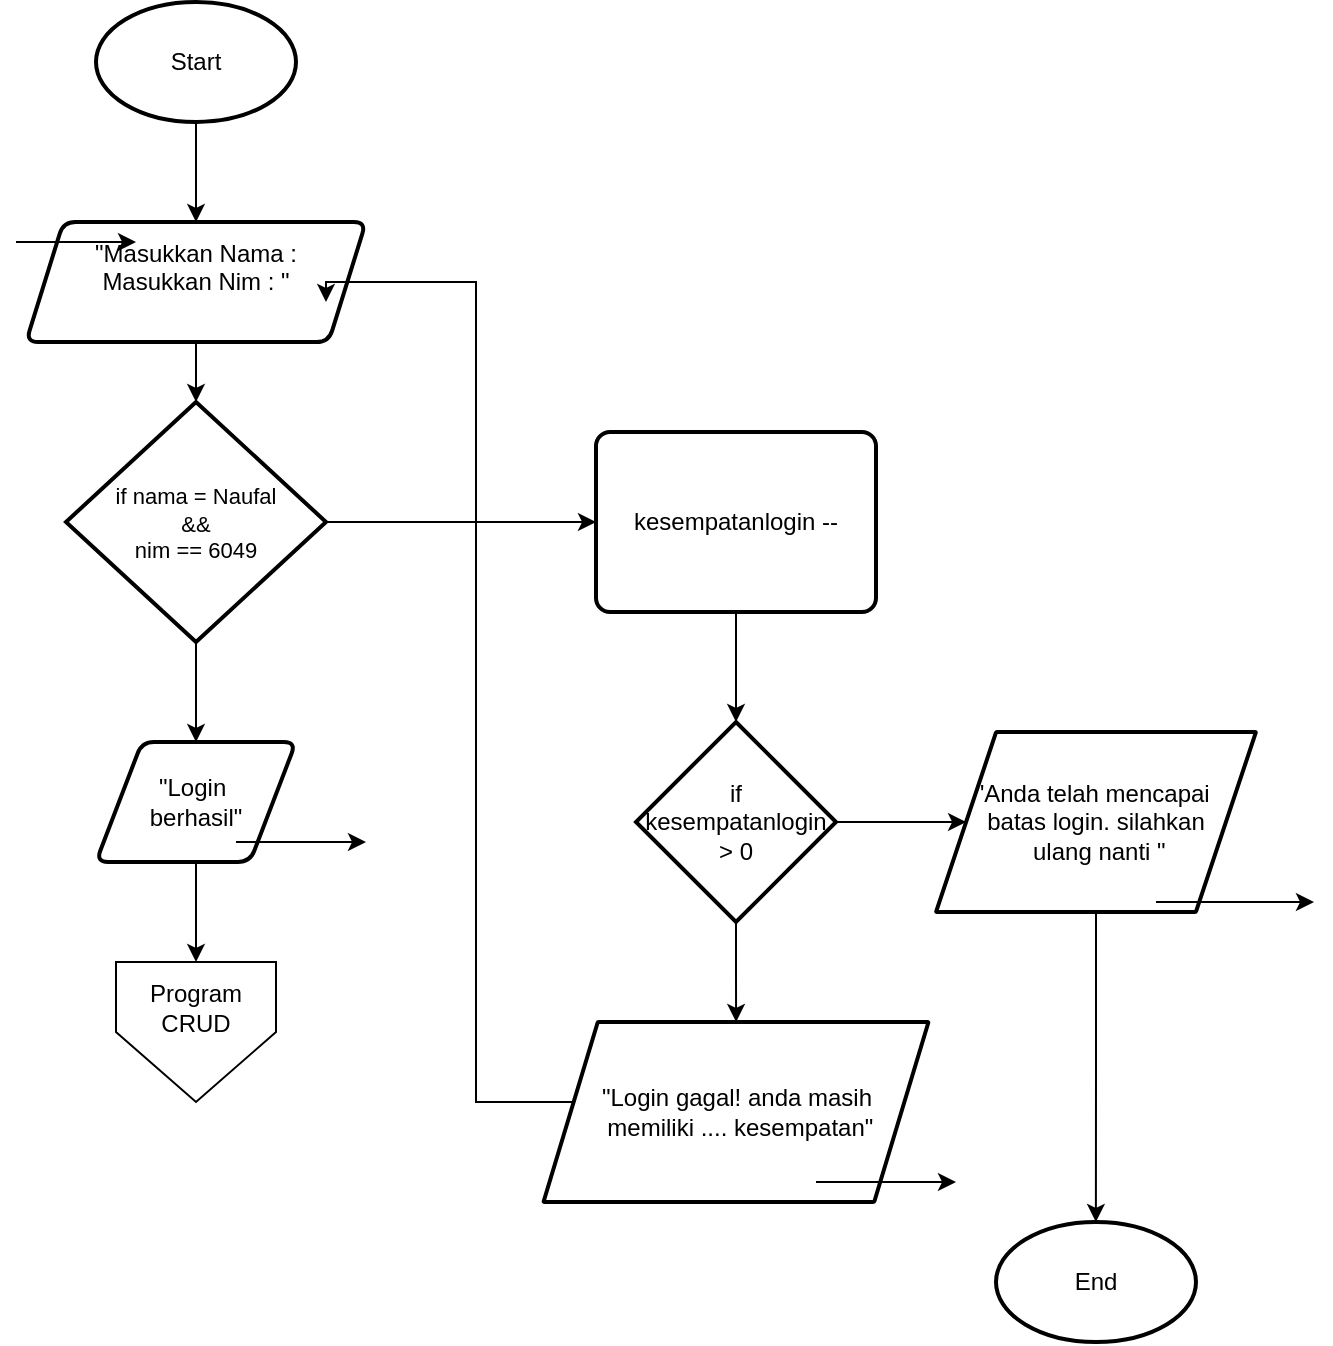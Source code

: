 <mxfile version="24.7.17" pages="6">
  <diagram name="Login" id="GhBO-Qck-K8NuHyCjH3x">
    <mxGraphModel dx="1509" dy="880" grid="1" gridSize="10" guides="1" tooltips="1" connect="1" arrows="1" fold="1" page="1" pageScale="1" pageWidth="850" pageHeight="1100" math="0" shadow="0">
      <root>
        <mxCell id="0" />
        <mxCell id="1" parent="0" />
        <mxCell id="EbXNCQhfPdxEsmbgUjeh-3" value="" style="edgeStyle=orthogonalEdgeStyle;rounded=0;orthogonalLoop=1;jettySize=auto;html=1;" parent="1" source="EbXNCQhfPdxEsmbgUjeh-1" target="EbXNCQhfPdxEsmbgUjeh-2" edge="1">
          <mxGeometry relative="1" as="geometry" />
        </mxCell>
        <mxCell id="EbXNCQhfPdxEsmbgUjeh-1" value="Start" style="strokeWidth=2;html=1;shape=mxgraph.flowchart.start_1;whiteSpace=wrap;" parent="1" vertex="1">
          <mxGeometry x="70" y="20" width="100" height="60" as="geometry" />
        </mxCell>
        <mxCell id="EbXNCQhfPdxEsmbgUjeh-8" value="" style="edgeStyle=orthogonalEdgeStyle;rounded=0;orthogonalLoop=1;jettySize=auto;html=1;" parent="1" source="EbXNCQhfPdxEsmbgUjeh-2" target="EbXNCQhfPdxEsmbgUjeh-7" edge="1">
          <mxGeometry relative="1" as="geometry" />
        </mxCell>
        <mxCell id="EbXNCQhfPdxEsmbgUjeh-2" value="&quot;Masukkan Nama :&lt;div&gt;Masukkan Nim : &quot;&lt;br&gt;&lt;div&gt;&lt;br&gt;&lt;/div&gt;&lt;/div&gt;" style="shape=parallelogram;html=1;strokeWidth=2;perimeter=parallelogramPerimeter;whiteSpace=wrap;rounded=1;arcSize=12;size=0.11;" parent="1" vertex="1">
          <mxGeometry x="35" y="130" width="170" height="60" as="geometry" />
        </mxCell>
        <mxCell id="EbXNCQhfPdxEsmbgUjeh-5" value="" style="endArrow=classic;html=1;rounded=0;" parent="1" edge="1">
          <mxGeometry width="50" height="50" relative="1" as="geometry">
            <mxPoint x="30" y="140" as="sourcePoint" />
            <mxPoint x="90" y="140" as="targetPoint" />
          </mxGeometry>
        </mxCell>
        <mxCell id="EbXNCQhfPdxEsmbgUjeh-12" value="" style="edgeStyle=orthogonalEdgeStyle;rounded=0;orthogonalLoop=1;jettySize=auto;html=1;entryX=0;entryY=0.5;entryDx=0;entryDy=0;" parent="1" source="EbXNCQhfPdxEsmbgUjeh-7" target="EbXNCQhfPdxEsmbgUjeh-13" edge="1">
          <mxGeometry relative="1" as="geometry">
            <mxPoint x="271.5" y="280" as="targetPoint" />
          </mxGeometry>
        </mxCell>
        <mxCell id="EbXNCQhfPdxEsmbgUjeh-22" style="edgeStyle=orthogonalEdgeStyle;rounded=0;orthogonalLoop=1;jettySize=auto;html=1;exitX=0.5;exitY=1;exitDx=0;exitDy=0;exitPerimeter=0;" parent="1" source="EbXNCQhfPdxEsmbgUjeh-7" edge="1">
          <mxGeometry relative="1" as="geometry">
            <mxPoint x="120" y="390" as="targetPoint" />
          </mxGeometry>
        </mxCell>
        <mxCell id="EbXNCQhfPdxEsmbgUjeh-7" value="&lt;font style=&quot;font-size: 11px;&quot;&gt;if nama = Naufal&lt;/font&gt;&lt;div style=&quot;font-size: 11px;&quot;&gt;&lt;font style=&quot;font-size: 11px;&quot;&gt;&amp;amp;&amp;amp;&lt;/font&gt;&lt;/div&gt;&lt;div style=&quot;font-size: 11px;&quot;&gt;&lt;font style=&quot;font-size: 11px;&quot;&gt;nim == 6049&lt;/font&gt;&lt;/div&gt;" style="strokeWidth=2;html=1;shape=mxgraph.flowchart.decision;whiteSpace=wrap;" parent="1" vertex="1">
          <mxGeometry x="55" y="220" width="130" height="120" as="geometry" />
        </mxCell>
        <mxCell id="EbXNCQhfPdxEsmbgUjeh-15" value="" style="edgeStyle=orthogonalEdgeStyle;rounded=0;orthogonalLoop=1;jettySize=auto;html=1;" parent="1" source="EbXNCQhfPdxEsmbgUjeh-13" target="EbXNCQhfPdxEsmbgUjeh-14" edge="1">
          <mxGeometry relative="1" as="geometry" />
        </mxCell>
        <mxCell id="EbXNCQhfPdxEsmbgUjeh-13" value="kesempatanlogin --" style="rounded=1;whiteSpace=wrap;html=1;absoluteArcSize=1;arcSize=14;strokeWidth=2;" parent="1" vertex="1">
          <mxGeometry x="320" y="235" width="140" height="90" as="geometry" />
        </mxCell>
        <mxCell id="EbXNCQhfPdxEsmbgUjeh-18" value="" style="edgeStyle=orthogonalEdgeStyle;rounded=0;orthogonalLoop=1;jettySize=auto;html=1;" parent="1" source="EbXNCQhfPdxEsmbgUjeh-14" target="EbXNCQhfPdxEsmbgUjeh-16" edge="1">
          <mxGeometry relative="1" as="geometry" />
        </mxCell>
        <mxCell id="EbXNCQhfPdxEsmbgUjeh-20" value="" style="edgeStyle=orthogonalEdgeStyle;rounded=0;orthogonalLoop=1;jettySize=auto;html=1;" parent="1" source="EbXNCQhfPdxEsmbgUjeh-14" target="EbXNCQhfPdxEsmbgUjeh-19" edge="1">
          <mxGeometry relative="1" as="geometry" />
        </mxCell>
        <mxCell id="EbXNCQhfPdxEsmbgUjeh-14" value="if kesempatanlogin &amp;gt; 0" style="strokeWidth=2;html=1;shape=mxgraph.flowchart.decision;whiteSpace=wrap;" parent="1" vertex="1">
          <mxGeometry x="340" y="380" width="100" height="100" as="geometry" />
        </mxCell>
        <mxCell id="EbXNCQhfPdxEsmbgUjeh-21" style="edgeStyle=orthogonalEdgeStyle;rounded=0;orthogonalLoop=1;jettySize=auto;html=1;exitX=0;exitY=0.5;exitDx=0;exitDy=0;entryX=1;entryY=0.5;entryDx=0;entryDy=0;" parent="1" edge="1">
          <mxGeometry relative="1" as="geometry">
            <mxPoint x="185.0" y="170" as="targetPoint" />
            <mxPoint x="339.5" y="570" as="sourcePoint" />
            <Array as="points">
              <mxPoint x="260" y="570" />
              <mxPoint x="260" y="160" />
              <mxPoint x="185" y="160" />
            </Array>
          </mxGeometry>
        </mxCell>
        <mxCell id="EbXNCQhfPdxEsmbgUjeh-16" value="&quot;Login gagal!&lt;span style=&quot;background-color: initial;&quot;&gt;&amp;nbsp;anda masih&lt;/span&gt;&lt;div&gt;&lt;span style=&quot;background-color: initial;&quot;&gt;&amp;nbsp;memiliki .... kesempatan&quot;&lt;/span&gt;&lt;/div&gt;" style="shape=parallelogram;html=1;strokeWidth=2;perimeter=parallelogramPerimeter;whiteSpace=wrap;rounded=1;arcSize=1;size=0.141;" parent="1" vertex="1">
          <mxGeometry x="293.75" y="530" width="192.5" height="90" as="geometry" />
        </mxCell>
        <mxCell id="JQkryBLeqvJdtoeaMLAZ-1" style="edgeStyle=orthogonalEdgeStyle;rounded=0;orthogonalLoop=1;jettySize=auto;html=1;exitX=0.5;exitY=1;exitDx=0;exitDy=0;" edge="1" parent="1" source="EbXNCQhfPdxEsmbgUjeh-19">
          <mxGeometry relative="1" as="geometry">
            <mxPoint x="569.947" y="630" as="targetPoint" />
          </mxGeometry>
        </mxCell>
        <mxCell id="EbXNCQhfPdxEsmbgUjeh-19" value="&quot;Anda telah mencapai&amp;nbsp;&lt;div&gt;batas login. silahkan&lt;/div&gt;&lt;div&gt;&amp;nbsp;ulang nanti &quot;&lt;/div&gt;" style="shape=parallelogram;html=1;strokeWidth=2;perimeter=parallelogramPerimeter;whiteSpace=wrap;rounded=1;arcSize=1;size=0.188;" parent="1" vertex="1">
          <mxGeometry x="490" y="385" width="160" height="90" as="geometry" />
        </mxCell>
        <mxCell id="EbXNCQhfPdxEsmbgUjeh-28" value="" style="edgeStyle=orthogonalEdgeStyle;rounded=0;orthogonalLoop=1;jettySize=auto;html=1;" parent="1" source="EbXNCQhfPdxEsmbgUjeh-23" target="EbXNCQhfPdxEsmbgUjeh-27" edge="1">
          <mxGeometry relative="1" as="geometry" />
        </mxCell>
        <mxCell id="EbXNCQhfPdxEsmbgUjeh-23" value="&quot;Login&amp;nbsp;&lt;div&gt;berhasil&quot;&lt;/div&gt;" style="shape=parallelogram;html=1;strokeWidth=2;perimeter=parallelogramPerimeter;whiteSpace=wrap;rounded=1;arcSize=12;size=0.23;" parent="1" vertex="1">
          <mxGeometry x="70" y="390" width="100" height="60" as="geometry" />
        </mxCell>
        <mxCell id="EbXNCQhfPdxEsmbgUjeh-24" value="" style="endArrow=classic;html=1;rounded=0;exitX=0.75;exitY=1;exitDx=0;exitDy=0;" parent="1" edge="1">
          <mxGeometry width="50" height="50" relative="1" as="geometry">
            <mxPoint x="140" y="440" as="sourcePoint" />
            <mxPoint x="205" y="440" as="targetPoint" />
          </mxGeometry>
        </mxCell>
        <mxCell id="EbXNCQhfPdxEsmbgUjeh-25" value="" style="endArrow=classic;html=1;rounded=0;" parent="1" edge="1">
          <mxGeometry width="50" height="50" relative="1" as="geometry">
            <mxPoint x="430" y="610" as="sourcePoint" />
            <mxPoint x="500" y="610" as="targetPoint" />
          </mxGeometry>
        </mxCell>
        <mxCell id="EbXNCQhfPdxEsmbgUjeh-26" value="" style="endArrow=classic;html=1;rounded=0;" parent="1" edge="1">
          <mxGeometry width="50" height="50" relative="1" as="geometry">
            <mxPoint x="600" y="470" as="sourcePoint" />
            <mxPoint x="679" y="470" as="targetPoint" />
          </mxGeometry>
        </mxCell>
        <mxCell id="EbXNCQhfPdxEsmbgUjeh-27" value="" style="verticalLabelPosition=bottom;verticalAlign=top;html=1;shape=offPageConnector;rounded=0;size=0.5;" parent="1" vertex="1">
          <mxGeometry x="80" y="500" width="80" height="70" as="geometry" />
        </mxCell>
        <mxCell id="EbXNCQhfPdxEsmbgUjeh-29" value="Program CRUD" style="text;html=1;align=center;verticalAlign=middle;whiteSpace=wrap;rounded=0;" parent="1" vertex="1">
          <mxGeometry x="85" y="515" width="70" height="15" as="geometry" />
        </mxCell>
        <mxCell id="JQkryBLeqvJdtoeaMLAZ-2" value="End" style="strokeWidth=2;html=1;shape=mxgraph.flowchart.start_1;whiteSpace=wrap;" vertex="1" parent="1">
          <mxGeometry x="520" y="630" width="100" height="60" as="geometry" />
        </mxCell>
      </root>
    </mxGraphModel>
  </diagram>
  <diagram id="9YWcamV3OKCHhuaAeFzm" name="CRUD">
    <mxGraphModel dx="1509" dy="1980" grid="1" gridSize="10" guides="1" tooltips="1" connect="1" arrows="1" fold="1" page="1" pageScale="1" pageWidth="850" pageHeight="1100" math="0" shadow="0">
      <root>
        <mxCell id="0" />
        <mxCell id="1" parent="0" />
        <mxCell id="kM34jPIL7ubwP52W4LpA-3" value="" style="edgeStyle=orthogonalEdgeStyle;rounded=0;orthogonalLoop=1;jettySize=auto;html=1;" parent="1" source="kM34jPIL7ubwP52W4LpA-1" target="kM34jPIL7ubwP52W4LpA-2" edge="1">
          <mxGeometry relative="1" as="geometry" />
        </mxCell>
        <mxCell id="kM34jPIL7ubwP52W4LpA-1" value="" style="verticalLabelPosition=bottom;verticalAlign=top;html=1;shape=offPageConnector;rounded=0;size=0.5;" parent="1" vertex="1">
          <mxGeometry x="110" y="-1070" width="80" height="70" as="geometry" />
        </mxCell>
        <mxCell id="lpDnvKaGP42Sz76tVbX4-2" value="" style="edgeStyle=orthogonalEdgeStyle;rounded=0;orthogonalLoop=1;jettySize=auto;html=1;" parent="1" source="kM34jPIL7ubwP52W4LpA-2" target="lpDnvKaGP42Sz76tVbX4-1" edge="1">
          <mxGeometry relative="1" as="geometry" />
        </mxCell>
        <mxCell id="kM34jPIL7ubwP52W4LpA-2" value="&quot;Menu program lapangan futsal&lt;div&gt;1. Tambah Lapangan&lt;/div&gt;&lt;div&gt;2. Lihat lapangan&lt;/div&gt;&lt;div&gt;3. ubah lapangan&lt;/div&gt;&lt;div&gt;4. hapus lapangan&lt;/div&gt;&lt;div&gt;5. exit&amp;nbsp;&lt;/div&gt;" style="shape=parallelogram;html=1;strokeWidth=2;perimeter=parallelogramPerimeter;whiteSpace=wrap;rounded=1;arcSize=12;size=0.144;" parent="1" vertex="1">
          <mxGeometry x="20" y="-960" width="260" height="100" as="geometry" />
        </mxCell>
        <mxCell id="kM34jPIL7ubwP52W4LpA-4" value="Program&amp;nbsp;&lt;div&gt;CRUD&lt;/div&gt;&lt;div&gt;OUT&lt;/div&gt;" style="text;html=1;align=center;verticalAlign=middle;whiteSpace=wrap;rounded=0;" parent="1" vertex="1">
          <mxGeometry x="120" y="-1060" width="60" height="30" as="geometry" />
        </mxCell>
        <mxCell id="lpDnvKaGP42Sz76tVbX4-6" value="" style="edgeStyle=orthogonalEdgeStyle;rounded=0;orthogonalLoop=1;jettySize=auto;html=1;" parent="1" source="lpDnvKaGP42Sz76tVbX4-1" target="lpDnvKaGP42Sz76tVbX4-5" edge="1">
          <mxGeometry relative="1" as="geometry" />
        </mxCell>
        <mxCell id="lpDnvKaGP42Sz76tVbX4-1" value="&quot;pilih menu&quot;" style="shape=parallelogram;html=1;strokeWidth=2;perimeter=parallelogramPerimeter;whiteSpace=wrap;rounded=1;arcSize=12;size=0.23;" parent="1" vertex="1">
          <mxGeometry x="100" y="-810" width="100" height="60" as="geometry" />
        </mxCell>
        <mxCell id="lpDnvKaGP42Sz76tVbX4-3" value="" style="endArrow=classic;html=1;rounded=0;" parent="1" edge="1">
          <mxGeometry width="50" height="50" relative="1" as="geometry">
            <mxPoint x="230" y="-870" as="sourcePoint" />
            <mxPoint x="290" y="-870" as="targetPoint" />
          </mxGeometry>
        </mxCell>
        <mxCell id="lpDnvKaGP42Sz76tVbX4-4" value="" style="endArrow=classic;html=1;rounded=0;entryX=0.4;entryY=0.167;entryDx=0;entryDy=0;entryPerimeter=0;" parent="1" target="lpDnvKaGP42Sz76tVbX4-1" edge="1">
          <mxGeometry width="50" height="50" relative="1" as="geometry">
            <mxPoint x="80" y="-800" as="sourcePoint" />
            <mxPoint x="110" y="-830" as="targetPoint" />
          </mxGeometry>
        </mxCell>
        <mxCell id="lpDnvKaGP42Sz76tVbX4-37" style="edgeStyle=orthogonalEdgeStyle;rounded=0;orthogonalLoop=1;jettySize=auto;html=1;entryX=0;entryY=0.5;entryDx=0;entryDy=0;entryPerimeter=0;" parent="1" source="lpDnvKaGP42Sz76tVbX4-5" target="lpDnvKaGP42Sz76tVbX4-38" edge="1">
          <mxGeometry relative="1" as="geometry">
            <mxPoint x="560" y="-660" as="targetPoint" />
          </mxGeometry>
        </mxCell>
        <mxCell id="zWTRIqsQrVn3c3XFhRkJ-19" value="" style="edgeStyle=orthogonalEdgeStyle;rounded=0;orthogonalLoop=1;jettySize=auto;html=1;" edge="1" parent="1" source="lpDnvKaGP42Sz76tVbX4-5">
          <mxGeometry relative="1" as="geometry">
            <mxPoint x="150" y="-570" as="targetPoint" />
          </mxGeometry>
        </mxCell>
        <mxCell id="lpDnvKaGP42Sz76tVbX4-5" value="menu 1" style="strokeWidth=2;html=1;shape=mxgraph.flowchart.decision;whiteSpace=wrap;" parent="1" vertex="1">
          <mxGeometry x="100" y="-710" width="100" height="100" as="geometry" />
        </mxCell>
        <mxCell id="lpDnvKaGP42Sz76tVbX4-48" style="edgeStyle=orthogonalEdgeStyle;rounded=0;orthogonalLoop=1;jettySize=auto;html=1;exitX=1;exitY=0.5;exitDx=0;exitDy=0;exitPerimeter=0;entryX=0;entryY=0.5;entryDx=0;entryDy=0;entryPerimeter=0;" parent="1" source="lpDnvKaGP42Sz76tVbX4-38" target="lpDnvKaGP42Sz76tVbX4-49" edge="1">
          <mxGeometry relative="1" as="geometry">
            <mxPoint x="1150" y="-660.333" as="targetPoint" />
          </mxGeometry>
        </mxCell>
        <mxCell id="zWTRIqsQrVn3c3XFhRkJ-18" value="" style="edgeStyle=orthogonalEdgeStyle;rounded=0;orthogonalLoop=1;jettySize=auto;html=1;" edge="1" parent="1" source="lpDnvKaGP42Sz76tVbX4-38">
          <mxGeometry relative="1" as="geometry">
            <mxPoint x="270" y="-570" as="targetPoint" />
          </mxGeometry>
        </mxCell>
        <mxCell id="lpDnvKaGP42Sz76tVbX4-38" value="Menu 2" style="strokeWidth=2;html=1;shape=mxgraph.flowchart.decision;whiteSpace=wrap;" parent="1" vertex="1">
          <mxGeometry x="220" y="-710" width="100" height="100" as="geometry" />
        </mxCell>
        <mxCell id="lpDnvKaGP42Sz76tVbX4-72" style="edgeStyle=orthogonalEdgeStyle;rounded=0;orthogonalLoop=1;jettySize=auto;html=1;entryX=0;entryY=0.5;entryDx=0;entryDy=0;entryPerimeter=0;exitX=1;exitY=0.5;exitDx=0;exitDy=0;exitPerimeter=0;" parent="1" target="lpDnvKaGP42Sz76tVbX4-73" edge="1" source="lpDnvKaGP42Sz76tVbX4-49">
          <mxGeometry relative="1" as="geometry">
            <mxPoint x="1979" y="-660" as="targetPoint" />
            <mxPoint x="1259" y="-660" as="sourcePoint" />
          </mxGeometry>
        </mxCell>
        <mxCell id="zWTRIqsQrVn3c3XFhRkJ-17" value="" style="edgeStyle=orthogonalEdgeStyle;rounded=0;orthogonalLoop=1;jettySize=auto;html=1;" edge="1" parent="1" source="lpDnvKaGP42Sz76tVbX4-49">
          <mxGeometry relative="1" as="geometry">
            <mxPoint x="405" y="-570" as="targetPoint" />
          </mxGeometry>
        </mxCell>
        <mxCell id="lpDnvKaGP42Sz76tVbX4-49" value="Menu 3" style="strokeWidth=2;html=1;shape=mxgraph.flowchart.decision;whiteSpace=wrap;" parent="1" vertex="1">
          <mxGeometry x="355" y="-710" width="100" height="100" as="geometry" />
        </mxCell>
        <mxCell id="zWTRIqsQrVn3c3XFhRkJ-16" value="" style="edgeStyle=orthogonalEdgeStyle;rounded=0;orthogonalLoop=1;jettySize=auto;html=1;" edge="1" parent="1" source="lpDnvKaGP42Sz76tVbX4-73">
          <mxGeometry relative="1" as="geometry">
            <mxPoint x="540" y="-570" as="targetPoint" />
          </mxGeometry>
        </mxCell>
        <mxCell id="zWTRIqsQrVn3c3XFhRkJ-26" value="" style="edgeStyle=orthogonalEdgeStyle;rounded=0;orthogonalLoop=1;jettySize=auto;html=1;" edge="1" parent="1" source="lpDnvKaGP42Sz76tVbX4-73" target="zWTRIqsQrVn3c3XFhRkJ-25">
          <mxGeometry relative="1" as="geometry" />
        </mxCell>
        <mxCell id="lpDnvKaGP42Sz76tVbX4-73" value="Menu 4" style="strokeWidth=2;html=1;shape=mxgraph.flowchart.decision;whiteSpace=wrap;" parent="1" vertex="1">
          <mxGeometry x="490" y="-710" width="100" height="100" as="geometry" />
        </mxCell>
        <mxCell id="zWTRIqsQrVn3c3XFhRkJ-28" value="" style="edgeStyle=orthogonalEdgeStyle;rounded=0;orthogonalLoop=1;jettySize=auto;html=1;" edge="1" parent="1" source="zWTRIqsQrVn3c3XFhRkJ-25" target="zWTRIqsQrVn3c3XFhRkJ-27">
          <mxGeometry relative="1" as="geometry" />
        </mxCell>
        <mxCell id="zWTRIqsQrVn3c3XFhRkJ-30" style="edgeStyle=orthogonalEdgeStyle;rounded=0;orthogonalLoop=1;jettySize=auto;html=1;" edge="1" parent="1" source="zWTRIqsQrVn3c3XFhRkJ-25" target="zWTRIqsQrVn3c3XFhRkJ-29">
          <mxGeometry relative="1" as="geometry" />
        </mxCell>
        <mxCell id="zWTRIqsQrVn3c3XFhRkJ-25" value="Menu 5" style="strokeWidth=2;html=1;shape=mxgraph.flowchart.decision;whiteSpace=wrap;" vertex="1" parent="1">
          <mxGeometry x="640" y="-710" width="100" height="100" as="geometry" />
        </mxCell>
        <mxCell id="zWTRIqsQrVn3c3XFhRkJ-27" value="&quot;keluar dari&amp;nbsp;&lt;div&gt;program&quot;&lt;/div&gt;" style="shape=parallelogram;html=1;strokeWidth=2;perimeter=parallelogramPerimeter;whiteSpace=wrap;rounded=1;arcSize=12;size=0.188;" vertex="1" parent="1">
          <mxGeometry x="625" y="-555" width="130" height="90" as="geometry" />
        </mxCell>
        <mxCell id="zWTRIqsQrVn3c3XFhRkJ-31" style="edgeStyle=orthogonalEdgeStyle;rounded=0;orthogonalLoop=1;jettySize=auto;html=1;exitX=1;exitY=0.5;exitDx=0;exitDy=0;entryX=1;entryY=0.5;entryDx=0;entryDy=0;" edge="1" parent="1" source="zWTRIqsQrVn3c3XFhRkJ-29" target="lpDnvKaGP42Sz76tVbX4-1">
          <mxGeometry relative="1" as="geometry">
            <mxPoint x="1200" y="-780" as="targetPoint" />
            <Array as="points">
              <mxPoint x="870" y="-660" />
              <mxPoint x="870" y="-780" />
            </Array>
          </mxGeometry>
        </mxCell>
        <mxCell id="zWTRIqsQrVn3c3XFhRkJ-29" value="&quot;pilihan tidak valid&quot;" style="shape=parallelogram;html=1;strokeWidth=2;perimeter=parallelogramPerimeter;whiteSpace=wrap;rounded=1;arcSize=12;size=0.23;" vertex="1" parent="1">
          <mxGeometry x="750" y="-690" width="100" height="60" as="geometry" />
        </mxCell>
        <mxCell id="zWTRIqsQrVn3c3XFhRkJ-33" value="End" style="strokeWidth=2;html=1;shape=mxgraph.flowchart.start_1;whiteSpace=wrap;" vertex="1" parent="1">
          <mxGeometry x="640" y="-410" width="100" height="60" as="geometry" />
        </mxCell>
        <mxCell id="zWTRIqsQrVn3c3XFhRkJ-34" style="edgeStyle=orthogonalEdgeStyle;rounded=0;orthogonalLoop=1;jettySize=auto;html=1;entryX=0.5;entryY=0;entryDx=0;entryDy=0;entryPerimeter=0;" edge="1" parent="1" source="zWTRIqsQrVn3c3XFhRkJ-27" target="zWTRIqsQrVn3c3XFhRkJ-33">
          <mxGeometry relative="1" as="geometry" />
        </mxCell>
        <mxCell id="zWTRIqsQrVn3c3XFhRkJ-47" style="edgeStyle=orthogonalEdgeStyle;rounded=0;orthogonalLoop=1;jettySize=auto;html=1;" edge="1" parent="1">
          <mxGeometry relative="1" as="geometry">
            <mxPoint x="425" y="-780" as="targetPoint" />
            <mxPoint x="425" y="-840" as="sourcePoint" />
          </mxGeometry>
        </mxCell>
        <mxCell id="zWTRIqsQrVn3c3XFhRkJ-48" style="edgeStyle=orthogonalEdgeStyle;rounded=0;orthogonalLoop=1;jettySize=auto;html=1;" edge="1" parent="1">
          <mxGeometry relative="1" as="geometry">
            <mxPoint x="520" y="-780" as="targetPoint" />
            <mxPoint x="520.053" y="-840" as="sourcePoint" />
          </mxGeometry>
        </mxCell>
        <mxCell id="zWTRIqsQrVn3c3XFhRkJ-49" style="edgeStyle=orthogonalEdgeStyle;rounded=0;orthogonalLoop=1;jettySize=auto;html=1;" edge="1" parent="1">
          <mxGeometry relative="1" as="geometry">
            <mxPoint x="620" y="-780" as="targetPoint" />
            <mxPoint x="620.053" y="-840" as="sourcePoint" />
          </mxGeometry>
        </mxCell>
        <mxCell id="zWTRIqsQrVn3c3XFhRkJ-50" style="edgeStyle=orthogonalEdgeStyle;rounded=0;orthogonalLoop=1;jettySize=auto;html=1;" edge="1" parent="1">
          <mxGeometry relative="1" as="geometry">
            <mxPoint x="720" y="-780" as="targetPoint" />
            <mxPoint x="719.947" y="-840" as="sourcePoint" />
          </mxGeometry>
        </mxCell>
        <mxCell id="VE6VL0C-Rgc8jQlmvgz7-1" value="" style="endArrow=classic;html=1;rounded=0;" edge="1" parent="1">
          <mxGeometry width="50" height="50" relative="1" as="geometry">
            <mxPoint x="710" y="-480" as="sourcePoint" />
            <mxPoint x="780" y="-480" as="targetPoint" />
          </mxGeometry>
        </mxCell>
        <mxCell id="VE6VL0C-Rgc8jQlmvgz7-2" value="" style="endArrow=classic;html=1;rounded=0;" edge="1" parent="1">
          <mxGeometry width="50" height="50" relative="1" as="geometry">
            <mxPoint x="820" y="-640" as="sourcePoint" />
            <mxPoint x="880" y="-640" as="targetPoint" />
          </mxGeometry>
        </mxCell>
        <mxCell id="VE6VL0C-Rgc8jQlmvgz7-24" value="" style="verticalLabelPosition=bottom;verticalAlign=top;html=1;shape=offPageConnector;rounded=0;size=0.5;" vertex="1" parent="1">
          <mxGeometry x="120" y="-570" width="60" height="60" as="geometry" />
        </mxCell>
        <mxCell id="VE6VL0C-Rgc8jQlmvgz7-25" value="Tambah" style="text;html=1;align=center;verticalAlign=middle;whiteSpace=wrap;rounded=0;" vertex="1" parent="1">
          <mxGeometry x="120" y="-565" width="60" height="30" as="geometry" />
        </mxCell>
        <mxCell id="VE6VL0C-Rgc8jQlmvgz7-27" value="" style="verticalLabelPosition=bottom;verticalAlign=top;html=1;shape=offPageConnector;rounded=0;size=0.5;" vertex="1" parent="1">
          <mxGeometry x="240" y="-570" width="60" height="60" as="geometry" />
        </mxCell>
        <mxCell id="VE6VL0C-Rgc8jQlmvgz7-28" value="Lihat" style="text;html=1;align=center;verticalAlign=middle;whiteSpace=wrap;rounded=0;" vertex="1" parent="1">
          <mxGeometry x="240" y="-564" width="60" height="30" as="geometry" />
        </mxCell>
        <mxCell id="VE6VL0C-Rgc8jQlmvgz7-29" value="" style="verticalLabelPosition=bottom;verticalAlign=top;html=1;shape=offPageConnector;rounded=0;size=0.5;" vertex="1" parent="1">
          <mxGeometry x="375" y="-570" width="60" height="60" as="geometry" />
        </mxCell>
        <mxCell id="VE6VL0C-Rgc8jQlmvgz7-30" value="Ubah" style="text;html=1;align=center;verticalAlign=middle;whiteSpace=wrap;rounded=0;" vertex="1" parent="1">
          <mxGeometry x="375" y="-564" width="60" height="30" as="geometry" />
        </mxCell>
        <mxCell id="VE6VL0C-Rgc8jQlmvgz7-31" value="" style="verticalLabelPosition=bottom;verticalAlign=top;html=1;shape=offPageConnector;rounded=0;size=0.5;" vertex="1" parent="1">
          <mxGeometry x="510" y="-570" width="60" height="60" as="geometry" />
        </mxCell>
        <mxCell id="VE6VL0C-Rgc8jQlmvgz7-32" value="Hapus" style="text;html=1;align=center;verticalAlign=middle;whiteSpace=wrap;rounded=0;" vertex="1" parent="1">
          <mxGeometry x="510" y="-563" width="60" height="30" as="geometry" />
        </mxCell>
        <mxCell id="VE6VL0C-Rgc8jQlmvgz7-50" value="" style="verticalLabelPosition=bottom;verticalAlign=top;html=1;shape=offPageConnector;rounded=0;size=0.5;" vertex="1" parent="1">
          <mxGeometry x="395" y="-900" width="60" height="60" as="geometry" />
        </mxCell>
        <mxCell id="VE6VL0C-Rgc8jQlmvgz7-51" value="" style="verticalLabelPosition=bottom;verticalAlign=top;html=1;shape=offPageConnector;rounded=0;size=0.5;" vertex="1" parent="1">
          <mxGeometry x="490" y="-900" width="60" height="60" as="geometry" />
        </mxCell>
        <mxCell id="VE6VL0C-Rgc8jQlmvgz7-52" value="" style="verticalLabelPosition=bottom;verticalAlign=top;html=1;shape=offPageConnector;rounded=0;size=0.5;" vertex="1" parent="1">
          <mxGeometry x="590" y="-900" width="60" height="60" as="geometry" />
        </mxCell>
        <mxCell id="VE6VL0C-Rgc8jQlmvgz7-53" value="" style="verticalLabelPosition=bottom;verticalAlign=top;html=1;shape=offPageConnector;rounded=0;size=0.5;" vertex="1" parent="1">
          <mxGeometry x="690" y="-900" width="60" height="60" as="geometry" />
        </mxCell>
        <mxCell id="VE6VL0C-Rgc8jQlmvgz7-54" value="Tambah&lt;div&gt;OUT&lt;/div&gt;" style="text;html=1;align=center;verticalAlign=middle;whiteSpace=wrap;rounded=0;" vertex="1" parent="1">
          <mxGeometry x="395" y="-890.5" width="60" height="30" as="geometry" />
        </mxCell>
        <mxCell id="VE6VL0C-Rgc8jQlmvgz7-55" value="Lihat&lt;div&gt;OUT&lt;/div&gt;" style="text;html=1;align=center;verticalAlign=middle;whiteSpace=wrap;rounded=0;" vertex="1" parent="1">
          <mxGeometry x="490" y="-890.5" width="60" height="30" as="geometry" />
        </mxCell>
        <mxCell id="VE6VL0C-Rgc8jQlmvgz7-56" value="Ubah&amp;nbsp;&lt;div&gt;OUT&lt;/div&gt;" style="text;html=1;align=center;verticalAlign=middle;whiteSpace=wrap;rounded=0;" vertex="1" parent="1">
          <mxGeometry x="590" y="-890.5" width="60" height="30" as="geometry" />
        </mxCell>
        <mxCell id="VE6VL0C-Rgc8jQlmvgz7-57" value="Hapus&lt;div&gt;OUT&lt;/div&gt;" style="text;html=1;align=center;verticalAlign=middle;whiteSpace=wrap;rounded=0;" vertex="1" parent="1">
          <mxGeometry x="690" y="-890" width="60" height="30" as="geometry" />
        </mxCell>
      </root>
    </mxGraphModel>
  </diagram>
  <diagram id="kTrcNsn7YacORxTM6Q7A" name="Tambah">
    <mxGraphModel dx="1434" dy="1936" grid="1" gridSize="10" guides="1" tooltips="1" connect="1" arrows="1" fold="1" page="1" pageScale="1" pageWidth="850" pageHeight="1100" math="0" shadow="0">
      <root>
        <mxCell id="0" />
        <mxCell id="1" parent="0" />
        <mxCell id="QXhUjr4avp-S5yL_64Xz-1" value="" style="edgeStyle=orthogonalEdgeStyle;rounded=0;orthogonalLoop=1;jettySize=auto;html=1;" edge="1" parent="1" source="QXhUjr4avp-S5yL_64Xz-3" target="QXhUjr4avp-S5yL_64Xz-8">
          <mxGeometry relative="1" as="geometry" />
        </mxCell>
        <mxCell id="QXhUjr4avp-S5yL_64Xz-2" style="edgeStyle=orthogonalEdgeStyle;rounded=0;orthogonalLoop=1;jettySize=auto;html=1;entryX=0;entryY=0.5;entryDx=0;entryDy=0;" edge="1" parent="1" source="QXhUjr4avp-S5yL_64Xz-3" target="QXhUjr4avp-S5yL_64Xz-10">
          <mxGeometry relative="1" as="geometry">
            <mxPoint x="475" y="-507" as="targetPoint" />
          </mxGeometry>
        </mxCell>
        <mxCell id="QXhUjr4avp-S5yL_64Xz-3" value="jumlah lapangan&lt;div&gt;&amp;lt;&lt;/div&gt;&lt;div&gt;max_lapangan&lt;/div&gt;" style="strokeWidth=2;html=1;shape=mxgraph.flowchart.decision;whiteSpace=wrap;" vertex="1" parent="1">
          <mxGeometry x="270" y="-577" width="130" height="130" as="geometry" />
        </mxCell>
        <mxCell id="QXhUjr4avp-S5yL_64Xz-4" value="" style="edgeStyle=orthogonalEdgeStyle;rounded=0;orthogonalLoop=1;jettySize=auto;html=1;" edge="1" parent="1" source="QXhUjr4avp-S5yL_64Xz-6" target="QXhUjr4avp-S5yL_64Xz-12">
          <mxGeometry relative="1" as="geometry" />
        </mxCell>
        <mxCell id="QXhUjr4avp-S5yL_64Xz-5" value="" style="edgeStyle=orthogonalEdgeStyle;rounded=0;orthogonalLoop=1;jettySize=auto;html=1;" edge="1" parent="1" source="QXhUjr4avp-S5yL_64Xz-6" target="QXhUjr4avp-S5yL_64Xz-14">
          <mxGeometry relative="1" as="geometry" />
        </mxCell>
        <mxCell id="QXhUjr4avp-S5yL_64Xz-6" value="IdlLapagan&lt;div&gt;&lt;span style=&quot;background-color: initial;&quot;&gt;==&lt;/span&gt;&lt;/div&gt;&lt;div&gt;&lt;span style=&quot;background-color: initial;&quot;&gt;&amp;nbsp;data lapangan&lt;/span&gt;&lt;/div&gt;" style="rhombus;whiteSpace=wrap;html=1;strokeWidth=2;" vertex="1" parent="1">
          <mxGeometry x="270" y="-297" width="130" height="120" as="geometry" />
        </mxCell>
        <mxCell id="QXhUjr4avp-S5yL_64Xz-7" value="" style="edgeStyle=orthogonalEdgeStyle;rounded=0;orthogonalLoop=1;jettySize=auto;html=1;" edge="1" parent="1" source="QXhUjr4avp-S5yL_64Xz-8" target="QXhUjr4avp-S5yL_64Xz-6">
          <mxGeometry relative="1" as="geometry" />
        </mxCell>
        <mxCell id="QXhUjr4avp-S5yL_64Xz-8" value="&quot; masukkan id&lt;div&gt;lapangan :&quot;&lt;/div&gt;" style="shape=parallelogram;html=1;strokeWidth=2;perimeter=parallelogramPerimeter;whiteSpace=wrap;rounded=1;arcSize=12;size=0.23;" vertex="1" parent="1">
          <mxGeometry x="280" y="-407" width="110" height="60" as="geometry" />
        </mxCell>
        <mxCell id="QXhUjr4avp-S5yL_64Xz-9" style="edgeStyle=orthogonalEdgeStyle;rounded=0;orthogonalLoop=1;jettySize=auto;html=1;entryX=1;entryY=0.667;entryDx=0;entryDy=0;entryPerimeter=0;" edge="1" parent="1" source="QXhUjr4avp-S5yL_64Xz-10">
          <mxGeometry relative="1" as="geometry">
            <mxPoint x="610" y="77.52" as="targetPoint" />
            <Array as="points">
              <mxPoint x="770" y="-511.5" />
              <mxPoint x="770" y="77.5" />
            </Array>
          </mxGeometry>
        </mxCell>
        <mxCell id="QXhUjr4avp-S5yL_64Xz-10" value="&quot; lapangan sudah penuh&quot;" style="shape=parallelogram;html=1;strokeWidth=2;perimeter=parallelogramPerimeter;whiteSpace=wrap;rounded=1;arcSize=17;size=0.173;" vertex="1" parent="1">
          <mxGeometry x="515" y="-549.5" width="130" height="75" as="geometry" />
        </mxCell>
        <mxCell id="QXhUjr4avp-S5yL_64Xz-11" style="edgeStyle=orthogonalEdgeStyle;rounded=0;orthogonalLoop=1;jettySize=auto;html=1;exitX=0;exitY=0.5;exitDx=0;exitDy=0;entryX=0;entryY=0.5;entryDx=0;entryDy=0;" edge="1" parent="1" source="QXhUjr4avp-S5yL_64Xz-12" target="QXhUjr4avp-S5yL_64Xz-8">
          <mxGeometry relative="1" as="geometry">
            <mxPoint x="200" y="-382.5" as="targetPoint" />
            <Array as="points">
              <mxPoint x="296" y="-82.5" />
              <mxPoint x="180" y="-82.5" />
              <mxPoint x="180" y="-376.5" />
            </Array>
          </mxGeometry>
        </mxCell>
        <mxCell id="QXhUjr4avp-S5yL_64Xz-12" value="&quot;id sudah dipakai&quot;" style="shape=parallelogram;html=1;strokeWidth=2;perimeter=parallelogramPerimeter;whiteSpace=wrap;rounded=1;arcSize=12;size=0.23;" vertex="1" parent="1">
          <mxGeometry x="285" y="-107" width="100" height="60" as="geometry" />
        </mxCell>
        <mxCell id="QXhUjr4avp-S5yL_64Xz-13" value="" style="edgeStyle=orthogonalEdgeStyle;rounded=0;orthogonalLoop=1;jettySize=auto;html=1;" edge="1" parent="1" source="QXhUjr4avp-S5yL_64Xz-14" target="QXhUjr4avp-S5yL_64Xz-16">
          <mxGeometry relative="1" as="geometry" />
        </mxCell>
        <mxCell id="QXhUjr4avp-S5yL_64Xz-14" value="&quot;Masukkan harga lapangan :&lt;div&gt;masukkan lokasi lapangan :&lt;/div&gt;&lt;div&gt;masukkan status ketersediaan :&quot;&lt;/div&gt;" style="shape=parallelogram;html=1;strokeWidth=2;perimeter=parallelogramPerimeter;whiteSpace=wrap;rounded=1;arcSize=12;size=0.079;" vertex="1" parent="1">
          <mxGeometry x="485" y="-282" width="190" height="90" as="geometry" />
        </mxCell>
        <mxCell id="QXhUjr4avp-S5yL_64Xz-15" style="edgeStyle=orthogonalEdgeStyle;rounded=0;orthogonalLoop=1;jettySize=auto;html=1;entryX=0.5;entryY=0;entryDx=0;entryDy=0;" edge="1" parent="1" source="QXhUjr4avp-S5yL_64Xz-16" target="QXhUjr4avp-S5yL_64Xz-25">
          <mxGeometry relative="1" as="geometry">
            <mxPoint x="580" y="27.5" as="targetPoint" />
          </mxGeometry>
        </mxCell>
        <mxCell id="QXhUjr4avp-S5yL_64Xz-16" value="&quot;Tambah lapangan berhasil&quot;" style="shape=parallelogram;html=1;strokeWidth=2;perimeter=parallelogramPerimeter;whiteSpace=wrap;rounded=1;arcSize=12;size=0.142;" vertex="1" parent="1">
          <mxGeometry x="507.5" y="-117" width="145" height="70" as="geometry" />
        </mxCell>
        <mxCell id="QXhUjr4avp-S5yL_64Xz-17" value="" style="endArrow=classic;html=1;rounded=0;" edge="1" parent="1">
          <mxGeometry width="50" height="50" relative="1" as="geometry">
            <mxPoint x="455" y="-267" as="sourcePoint" />
            <mxPoint x="515" y="-267" as="targetPoint" />
          </mxGeometry>
        </mxCell>
        <mxCell id="QXhUjr4avp-S5yL_64Xz-18" value="" style="endArrow=classic;html=1;rounded=0;" edge="1" parent="1">
          <mxGeometry width="50" height="50" relative="1" as="geometry">
            <mxPoint x="585" y="-57" as="sourcePoint" />
            <mxPoint x="665" y="-57" as="targetPoint" />
          </mxGeometry>
        </mxCell>
        <mxCell id="QXhUjr4avp-S5yL_64Xz-19" value="" style="endArrow=classic;html=1;rounded=0;" edge="1" parent="1">
          <mxGeometry width="50" height="50" relative="1" as="geometry">
            <mxPoint x="345" y="-57" as="sourcePoint" />
            <mxPoint x="415" y="-57" as="targetPoint" />
          </mxGeometry>
        </mxCell>
        <mxCell id="QXhUjr4avp-S5yL_64Xz-20" value="" style="edgeStyle=orthogonalEdgeStyle;rounded=0;orthogonalLoop=1;jettySize=auto;html=1;" edge="1" parent="1" target="QXhUjr4avp-S5yL_64Xz-3">
          <mxGeometry relative="1" as="geometry">
            <mxPoint x="335" y="-647" as="sourcePoint" />
          </mxGeometry>
        </mxCell>
        <mxCell id="QXhUjr4avp-S5yL_64Xz-21" value="" style="endArrow=classic;html=1;rounded=0;" edge="1" parent="1">
          <mxGeometry width="50" height="50" relative="1" as="geometry">
            <mxPoint x="260" y="-402.5" as="sourcePoint" />
            <mxPoint x="320" y="-402.5" as="targetPoint" />
          </mxGeometry>
        </mxCell>
        <mxCell id="QXhUjr4avp-S5yL_64Xz-22" value="" style="endArrow=classic;html=1;rounded=0;" edge="1" parent="1">
          <mxGeometry width="50" height="50" relative="1" as="geometry">
            <mxPoint x="610" y="-482.5" as="sourcePoint" />
            <mxPoint x="690" y="-482.5" as="targetPoint" />
          </mxGeometry>
        </mxCell>
        <mxCell id="QXhUjr4avp-S5yL_64Xz-23" value="" style="verticalLabelPosition=bottom;verticalAlign=top;html=1;shape=offPageConnector;rounded=0;size=0.5;shadow=0;" vertex="1" parent="1">
          <mxGeometry x="305" y="-710" width="60" height="60" as="geometry" />
        </mxCell>
        <mxCell id="QXhUjr4avp-S5yL_64Xz-24" value="Tambah" style="text;html=1;align=center;verticalAlign=middle;whiteSpace=wrap;rounded=0;" vertex="1" parent="1">
          <mxGeometry x="305" y="-702" width="60" height="30" as="geometry" />
        </mxCell>
        <mxCell id="QXhUjr4avp-S5yL_64Xz-25" value="" style="verticalLabelPosition=bottom;verticalAlign=top;html=1;shape=offPageConnector;rounded=0;size=0.5;" vertex="1" parent="1">
          <mxGeometry x="550" y="47.5" width="60" height="60" as="geometry" />
        </mxCell>
        <mxCell id="QXhUjr4avp-S5yL_64Xz-26" value="Tambah&lt;div&gt;OUT&lt;/div&gt;" style="text;html=1;align=center;verticalAlign=middle;whiteSpace=wrap;rounded=0;" vertex="1" parent="1">
          <mxGeometry x="550" y="62.5" width="60" height="30" as="geometry" />
        </mxCell>
      </root>
    </mxGraphModel>
  </diagram>
  <diagram id="wr0nHVXIvfOlYzWc_-RW" name="lihat">
    <mxGraphModel dx="1434" dy="836" grid="1" gridSize="10" guides="1" tooltips="1" connect="1" arrows="1" fold="1" page="1" pageScale="1" pageWidth="850" pageHeight="1100" math="0" shadow="0">
      <root>
        <mxCell id="0" />
        <mxCell id="1" parent="0" />
        <mxCell id="loe3ZbrNMl0hja-2-e7a-1" value="" style="edgeStyle=orthogonalEdgeStyle;rounded=0;orthogonalLoop=1;jettySize=auto;html=1;" edge="1" parent="1" source="loe3ZbrNMl0hja-2-e7a-3" target="loe3ZbrNMl0hja-2-e7a-5">
          <mxGeometry relative="1" as="geometry" />
        </mxCell>
        <mxCell id="loe3ZbrNMl0hja-2-e7a-2" value="" style="edgeStyle=orthogonalEdgeStyle;rounded=0;orthogonalLoop=1;jettySize=auto;html=1;" edge="1" parent="1" source="loe3ZbrNMl0hja-2-e7a-3" target="loe3ZbrNMl0hja-2-e7a-7">
          <mxGeometry relative="1" as="geometry" />
        </mxCell>
        <mxCell id="loe3ZbrNMl0hja-2-e7a-3" value="JumlahLapangan&lt;div&gt;== 0&lt;/div&gt;" style="strokeWidth=2;html=1;shape=mxgraph.flowchart.decision;whiteSpace=wrap;" vertex="1" parent="1">
          <mxGeometry x="80" y="195" width="140" height="125" as="geometry" />
        </mxCell>
        <mxCell id="loe3ZbrNMl0hja-2-e7a-4" style="edgeStyle=orthogonalEdgeStyle;rounded=0;orthogonalLoop=1;jettySize=auto;html=1;entryX=0.5;entryY=0;entryDx=0;entryDy=0;entryPerimeter=0;" edge="1" parent="1" source="loe3ZbrNMl0hja-2-e7a-5">
          <mxGeometry relative="1" as="geometry">
            <mxPoint x="150" y="535" as="targetPoint" />
          </mxGeometry>
        </mxCell>
        <mxCell id="loe3ZbrNMl0hja-2-e7a-5" value="&quot;Lapangan masih kosong&quot;" style="shape=parallelogram;html=1;strokeWidth=2;perimeter=parallelogramPerimeter;whiteSpace=wrap;rounded=1;arcSize=12;size=0.161;" vertex="1" parent="1">
          <mxGeometry x="80" y="375" width="140" height="90" as="geometry" />
        </mxCell>
        <mxCell id="loe3ZbrNMl0hja-2-e7a-6" style="edgeStyle=orthogonalEdgeStyle;rounded=0;orthogonalLoop=1;jettySize=auto;html=1;entryX=1.043;entryY=0.683;entryDx=0;entryDy=0;entryPerimeter=0;" edge="1" parent="1" source="loe3ZbrNMl0hja-2-e7a-7">
          <mxGeometry relative="1" as="geometry">
            <mxPoint x="182.58" y="575.98" as="targetPoint" />
            <Array as="points">
              <mxPoint x="400" y="576" />
            </Array>
          </mxGeometry>
        </mxCell>
        <mxCell id="loe3ZbrNMl0hja-2-e7a-7" value="&quot;daftar lapangan&lt;div&gt;id lapangan :&lt;/div&gt;&lt;div&gt;harga sewa :&lt;/div&gt;&lt;div&gt;lokasi :&lt;/div&gt;&lt;div&gt;status : &quot;&lt;/div&gt;" style="shape=parallelogram;html=1;strokeWidth=2;perimeter=parallelogramPerimeter;whiteSpace=wrap;rounded=1;arcSize=12;size=0.23;" vertex="1" parent="1">
          <mxGeometry x="310" y="214.5" width="180" height="87" as="geometry" />
        </mxCell>
        <mxCell id="loe3ZbrNMl0hja-2-e7a-8" value="" style="edgeStyle=orthogonalEdgeStyle;rounded=0;orthogonalLoop=1;jettySize=auto;html=1;" edge="1" parent="1" source="loe3ZbrNMl0hja-2-e7a-11" target="loe3ZbrNMl0hja-2-e7a-3">
          <mxGeometry relative="1" as="geometry">
            <mxPoint x="150" y="135" as="sourcePoint" />
          </mxGeometry>
        </mxCell>
        <mxCell id="loe3ZbrNMl0hja-2-e7a-9" value="" style="endArrow=classic;html=1;rounded=0;" edge="1" parent="1">
          <mxGeometry width="50" height="50" relative="1" as="geometry">
            <mxPoint x="180" y="445" as="sourcePoint" />
            <mxPoint x="250" y="445" as="targetPoint" />
          </mxGeometry>
        </mxCell>
        <mxCell id="loe3ZbrNMl0hja-2-e7a-10" value="" style="endArrow=classic;html=1;rounded=0;" edge="1" parent="1">
          <mxGeometry width="50" height="50" relative="1" as="geometry">
            <mxPoint x="440" y="285" as="sourcePoint" />
            <mxPoint x="530" y="285" as="targetPoint" />
          </mxGeometry>
        </mxCell>
        <mxCell id="loe3ZbrNMl0hja-2-e7a-11" value="" style="verticalLabelPosition=bottom;verticalAlign=top;html=1;shape=offPageConnector;rounded=0;size=0.5;" vertex="1" parent="1">
          <mxGeometry x="120" y="70" width="60" height="60" as="geometry" />
        </mxCell>
        <mxCell id="loe3ZbrNMl0hja-2-e7a-12" value="Lihat" style="text;html=1;align=center;verticalAlign=middle;whiteSpace=wrap;rounded=0;" vertex="1" parent="1">
          <mxGeometry x="120" y="75" width="60" height="30" as="geometry" />
        </mxCell>
        <mxCell id="loe3ZbrNMl0hja-2-e7a-13" value="" style="verticalLabelPosition=bottom;verticalAlign=top;html=1;shape=offPageConnector;rounded=0;size=0.5;" vertex="1" parent="1">
          <mxGeometry x="120" y="542" width="60" height="60" as="geometry" />
        </mxCell>
        <mxCell id="loe3ZbrNMl0hja-2-e7a-14" value="Lihat&lt;div&gt;OUT&lt;/div&gt;" style="text;html=1;align=center;verticalAlign=middle;whiteSpace=wrap;rounded=0;" vertex="1" parent="1">
          <mxGeometry x="120" y="550" width="60" height="30" as="geometry" />
        </mxCell>
      </root>
    </mxGraphModel>
  </diagram>
  <diagram id="h_hAVaLDoz4CiaqabvFx" name="ubah">
    <mxGraphModel dx="1434" dy="836" grid="1" gridSize="10" guides="1" tooltips="1" connect="1" arrows="1" fold="1" page="1" pageScale="1" pageWidth="850" pageHeight="1100" math="0" shadow="0">
      <root>
        <mxCell id="0" />
        <mxCell id="1" parent="0" />
        <mxCell id="zZFquEp4_UTE-1DAMklG-1" value="" style="edgeStyle=orthogonalEdgeStyle;rounded=0;orthogonalLoop=1;jettySize=auto;html=1;" edge="1" parent="1" source="zZFquEp4_UTE-1DAMklG-3" target="zZFquEp4_UTE-1DAMklG-5">
          <mxGeometry relative="1" as="geometry" />
        </mxCell>
        <mxCell id="zZFquEp4_UTE-1DAMklG-2" style="edgeStyle=orthogonalEdgeStyle;rounded=0;orthogonalLoop=1;jettySize=auto;html=1;entryX=0;entryY=0.5;entryDx=0;entryDy=0;" edge="1" parent="1" source="zZFquEp4_UTE-1DAMklG-3" target="zZFquEp4_UTE-1DAMklG-7">
          <mxGeometry relative="1" as="geometry">
            <mxPoint x="265.0" y="250.5" as="targetPoint" />
          </mxGeometry>
        </mxCell>
        <mxCell id="zZFquEp4_UTE-1DAMklG-3" value="&quot;Jumlah Lapangan&amp;nbsp;&lt;div&gt;==0 &quot;&lt;/div&gt;" style="strokeWidth=2;html=1;shape=mxgraph.flowchart.decision;whiteSpace=wrap;" vertex="1" parent="1">
          <mxGeometry x="85" y="200.5" width="100" height="100" as="geometry" />
        </mxCell>
        <mxCell id="zZFquEp4_UTE-1DAMklG-4" style="edgeStyle=orthogonalEdgeStyle;rounded=0;orthogonalLoop=1;jettySize=auto;html=1;entryX=0;entryY=0.5;entryDx=0;entryDy=0;entryPerimeter=0;" edge="1" parent="1" source="zZFquEp4_UTE-1DAMklG-5">
          <mxGeometry relative="1" as="geometry">
            <mxPoint x="360" y="1050.5" as="targetPoint" />
            <Array as="points">
              <mxPoint x="135" y="1050" />
            </Array>
          </mxGeometry>
        </mxCell>
        <mxCell id="zZFquEp4_UTE-1DAMklG-5" value="&quot;Lapangan masih kosong" style="shape=parallelogram;html=1;strokeWidth=2;perimeter=parallelogramPerimeter;whiteSpace=wrap;rounded=1;arcSize=12;size=0.115;" vertex="1" parent="1">
          <mxGeometry x="70" y="382.5" width="130" height="75" as="geometry" />
        </mxCell>
        <mxCell id="zZFquEp4_UTE-1DAMklG-6" value="" style="edgeStyle=orthogonalEdgeStyle;rounded=0;orthogonalLoop=1;jettySize=auto;html=1;" edge="1" parent="1" source="zZFquEp4_UTE-1DAMklG-7" target="zZFquEp4_UTE-1DAMklG-9">
          <mxGeometry relative="1" as="geometry" />
        </mxCell>
        <mxCell id="zZFquEp4_UTE-1DAMklG-7" value="&quot;ID lapangan :&quot;" style="shape=parallelogram;html=1;strokeWidth=2;perimeter=parallelogramPerimeter;whiteSpace=wrap;rounded=1;arcSize=12;size=0.23;" vertex="1" parent="1">
          <mxGeometry x="315" y="216" width="150" height="67" as="geometry" />
        </mxCell>
        <mxCell id="zZFquEp4_UTE-1DAMklG-8" value="" style="edgeStyle=orthogonalEdgeStyle;rounded=0;orthogonalLoop=1;jettySize=auto;html=1;" edge="1" parent="1" source="zZFquEp4_UTE-1DAMklG-9" target="zZFquEp4_UTE-1DAMklG-12">
          <mxGeometry relative="1" as="geometry" />
        </mxCell>
        <mxCell id="zZFquEp4_UTE-1DAMklG-9" value="&quot;Masukkan ID yang&amp;nbsp;&lt;div&gt;ingin diubah : &quot;&lt;/div&gt;" style="shape=parallelogram;html=1;strokeWidth=2;perimeter=parallelogramPerimeter;whiteSpace=wrap;rounded=1;arcSize=12;size=0.182;" vertex="1" parent="1">
          <mxGeometry x="297.5" y="372.5" width="185" height="95" as="geometry" />
        </mxCell>
        <mxCell id="zZFquEp4_UTE-1DAMklG-10" value="" style="edgeStyle=orthogonalEdgeStyle;rounded=0;orthogonalLoop=1;jettySize=auto;html=1;" edge="1" parent="1" source="zZFquEp4_UTE-1DAMklG-12" target="zZFquEp4_UTE-1DAMklG-14">
          <mxGeometry relative="1" as="geometry" />
        </mxCell>
        <mxCell id="zZFquEp4_UTE-1DAMklG-11" value="" style="edgeStyle=orthogonalEdgeStyle;rounded=0;orthogonalLoop=1;jettySize=auto;html=1;" edge="1" parent="1" source="zZFquEp4_UTE-1DAMklG-12" target="zZFquEp4_UTE-1DAMklG-16">
          <mxGeometry relative="1" as="geometry" />
        </mxCell>
        <mxCell id="zZFquEp4_UTE-1DAMklG-12" value="idLapanganubah &amp;gt; 0 &amp;amp;&amp;amp;&lt;div&gt;idLapnganubah &amp;lt;= jumlahlapangan&lt;/div&gt;" style="strokeWidth=2;html=1;shape=mxgraph.flowchart.decision;whiteSpace=wrap;" vertex="1" parent="1">
          <mxGeometry x="313.5" y="518.5" width="155" height="160" as="geometry" />
        </mxCell>
        <mxCell id="zZFquEp4_UTE-1DAMklG-13" value="" style="edgeStyle=orthogonalEdgeStyle;rounded=0;orthogonalLoop=1;jettySize=auto;html=1;" edge="1" parent="1" source="zZFquEp4_UTE-1DAMklG-14" target="zZFquEp4_UTE-1DAMklG-18">
          <mxGeometry relative="1" as="geometry" />
        </mxCell>
        <mxCell id="zZFquEp4_UTE-1DAMklG-14" value="&quot;Masukkan Harga sewa baru :&lt;div&gt;Masukkan lokasi baru :&lt;br&gt;&lt;div&gt;Masukkan status : &quot;&lt;/div&gt;&lt;/div&gt;" style="shape=parallelogram;html=1;strokeWidth=2;perimeter=parallelogramPerimeter;whiteSpace=wrap;rounded=1;arcSize=12;size=0.121;" vertex="1" parent="1">
          <mxGeometry x="291.5" y="727.5" width="197" height="110" as="geometry" />
        </mxCell>
        <mxCell id="zZFquEp4_UTE-1DAMklG-15" style="edgeStyle=orthogonalEdgeStyle;rounded=0;orthogonalLoop=1;jettySize=auto;html=1;entryX=1;entryY=0.5;entryDx=0;entryDy=0;" edge="1" parent="1" source="zZFquEp4_UTE-1DAMklG-16" target="zZFquEp4_UTE-1DAMklG-9">
          <mxGeometry relative="1" as="geometry">
            <Array as="points">
              <mxPoint x="625" y="420" />
            </Array>
          </mxGeometry>
        </mxCell>
        <mxCell id="zZFquEp4_UTE-1DAMklG-16" value="&quot;ID lapangan&amp;nbsp;&lt;div&gt;tidak valid&quot;&lt;/div&gt;" style="shape=parallelogram;html=1;strokeWidth=2;perimeter=parallelogramPerimeter;whiteSpace=wrap;rounded=1;arcSize=12;size=0.23;" vertex="1" parent="1">
          <mxGeometry x="540" y="549" width="160" height="99" as="geometry" />
        </mxCell>
        <mxCell id="zZFquEp4_UTE-1DAMklG-17" style="edgeStyle=orthogonalEdgeStyle;rounded=0;orthogonalLoop=1;jettySize=auto;html=1;entryX=0.5;entryY=0;entryDx=0;entryDy=0;entryPerimeter=0;" edge="1" parent="1" source="zZFquEp4_UTE-1DAMklG-18">
          <mxGeometry relative="1" as="geometry">
            <mxPoint x="390" y="1020.5" as="targetPoint" />
          </mxGeometry>
        </mxCell>
        <mxCell id="zZFquEp4_UTE-1DAMklG-18" value="&quot;Data berhasil&lt;div&gt;&amp;nbsp;diubah&quot;&lt;/div&gt;" style="shape=parallelogram;html=1;strokeWidth=2;perimeter=parallelogramPerimeter;whiteSpace=wrap;rounded=1;arcSize=12;size=0.161;" vertex="1" parent="1">
          <mxGeometry x="328" y="887.5" width="126" height="80" as="geometry" />
        </mxCell>
        <mxCell id="zZFquEp4_UTE-1DAMklG-19" value="" style="edgeStyle=orthogonalEdgeStyle;rounded=0;orthogonalLoop=1;jettySize=auto;html=1;" edge="1" parent="1" source="zZFquEp4_UTE-1DAMklG-28" target="zZFquEp4_UTE-1DAMklG-3">
          <mxGeometry relative="1" as="geometry">
            <mxPoint x="135" y="135.5" as="sourcePoint" />
          </mxGeometry>
        </mxCell>
        <mxCell id="zZFquEp4_UTE-1DAMklG-20" value="" style="endArrow=classic;html=1;rounded=0;exitX=0.769;exitY=0.9;exitDx=0;exitDy=0;exitPerimeter=0;" edge="1" parent="1" source="zZFquEp4_UTE-1DAMklG-5">
          <mxGeometry width="50" height="50" relative="1" as="geometry">
            <mxPoint x="-30" y="380" as="sourcePoint" />
            <mxPoint x="240" y="450" as="targetPoint" />
          </mxGeometry>
        </mxCell>
        <mxCell id="zZFquEp4_UTE-1DAMklG-21" value="" style="endArrow=classic;html=1;rounded=0;" edge="1" parent="1">
          <mxGeometry width="50" height="50" relative="1" as="geometry">
            <mxPoint x="420" y="270" as="sourcePoint" />
            <mxPoint x="480" y="270" as="targetPoint" />
          </mxGeometry>
        </mxCell>
        <mxCell id="zZFquEp4_UTE-1DAMklG-22" value="" style="endArrow=classic;html=1;rounded=0;" edge="1" parent="1">
          <mxGeometry width="50" height="50" relative="1" as="geometry">
            <mxPoint x="270" y="390" as="sourcePoint" />
            <mxPoint x="350" y="390" as="targetPoint" />
          </mxGeometry>
        </mxCell>
        <mxCell id="zZFquEp4_UTE-1DAMklG-23" value="" style="endArrow=classic;html=1;rounded=0;" edge="1" parent="1">
          <mxGeometry width="50" height="50" relative="1" as="geometry">
            <mxPoint x="260" y="740" as="sourcePoint" />
            <mxPoint x="330" y="740" as="targetPoint" />
          </mxGeometry>
        </mxCell>
        <mxCell id="zZFquEp4_UTE-1DAMklG-24" value="" style="endArrow=classic;html=1;rounded=0;" edge="1" parent="1">
          <mxGeometry width="50" height="50" relative="1" as="geometry">
            <mxPoint x="640" y="630" as="sourcePoint" />
            <mxPoint x="720" y="630" as="targetPoint" />
          </mxGeometry>
        </mxCell>
        <mxCell id="zZFquEp4_UTE-1DAMklG-25" value="" style="endArrow=classic;html=1;rounded=0;" edge="1" parent="1">
          <mxGeometry width="50" height="50" relative="1" as="geometry">
            <mxPoint x="420" y="950" as="sourcePoint" />
            <mxPoint x="490" y="950" as="targetPoint" />
          </mxGeometry>
        </mxCell>
        <mxCell id="zZFquEp4_UTE-1DAMklG-26" value="" style="verticalLabelPosition=bottom;verticalAlign=top;html=1;shape=offPageConnector;rounded=0;size=0.5;" vertex="1" parent="1">
          <mxGeometry x="361" y="1021" width="60" height="60" as="geometry" />
        </mxCell>
        <mxCell id="zZFquEp4_UTE-1DAMklG-27" value="Ubah&lt;div&gt;OUT&lt;/div&gt;" style="text;html=1;align=center;verticalAlign=middle;whiteSpace=wrap;rounded=0;" vertex="1" parent="1">
          <mxGeometry x="361" y="1030" width="60" height="30" as="geometry" />
        </mxCell>
        <mxCell id="zZFquEp4_UTE-1DAMklG-28" value="" style="verticalLabelPosition=bottom;verticalAlign=top;html=1;shape=offPageConnector;rounded=0;size=0.5;" vertex="1" parent="1">
          <mxGeometry x="105" y="70" width="60" height="60" as="geometry" />
        </mxCell>
        <mxCell id="zZFquEp4_UTE-1DAMklG-29" value="Ubah" style="text;html=1;align=center;verticalAlign=middle;whiteSpace=wrap;rounded=0;" vertex="1" parent="1">
          <mxGeometry x="105" y="80" width="60" height="30" as="geometry" />
        </mxCell>
      </root>
    </mxGraphModel>
  </diagram>
  <diagram id="cHiAAg7S5PQbP6okXCob" name="hapus">
    <mxGraphModel dx="1434" dy="836" grid="1" gridSize="10" guides="1" tooltips="1" connect="1" arrows="1" fold="1" page="1" pageScale="1" pageWidth="850" pageHeight="1100" math="0" shadow="0">
      <root>
        <mxCell id="0" />
        <mxCell id="1" parent="0" />
        <mxCell id="CpwlXhWqh2Lr8C0QgnNS-1" value="" style="edgeStyle=orthogonalEdgeStyle;rounded=0;orthogonalLoop=1;jettySize=auto;html=1;" edge="1" parent="1" source="CpwlXhWqh2Lr8C0QgnNS-3" target="CpwlXhWqh2Lr8C0QgnNS-5">
          <mxGeometry relative="1" as="geometry" />
        </mxCell>
        <mxCell id="CpwlXhWqh2Lr8C0QgnNS-2" value="" style="edgeStyle=orthogonalEdgeStyle;rounded=0;orthogonalLoop=1;jettySize=auto;html=1;" edge="1" parent="1" source="CpwlXhWqh2Lr8C0QgnNS-3" target="CpwlXhWqh2Lr8C0QgnNS-7">
          <mxGeometry relative="1" as="geometry" />
        </mxCell>
        <mxCell id="CpwlXhWqh2Lr8C0QgnNS-3" value="jumlahlapangan == 0" style="strokeWidth=2;html=1;shape=mxgraph.flowchart.decision;whiteSpace=wrap;" vertex="1" parent="1">
          <mxGeometry x="182" y="252.5" width="135" height="130" as="geometry" />
        </mxCell>
        <mxCell id="CpwlXhWqh2Lr8C0QgnNS-4" style="edgeStyle=orthogonalEdgeStyle;rounded=0;orthogonalLoop=1;jettySize=auto;html=1;entryX=0;entryY=0.5;entryDx=0;entryDy=0;entryPerimeter=0;" edge="1" parent="1" source="CpwlXhWqh2Lr8C0QgnNS-5">
          <mxGeometry relative="1" as="geometry">
            <mxPoint x="445" y="982.5" as="targetPoint" />
            <Array as="points">
              <mxPoint x="250" y="982.5" />
            </Array>
          </mxGeometry>
        </mxCell>
        <mxCell id="CpwlXhWqh2Lr8C0QgnNS-5" value="&quot;Lapangan masih kosong&quot;" style="shape=parallelogram;html=1;strokeWidth=2;perimeter=parallelogramPerimeter;whiteSpace=wrap;rounded=1;arcSize=12;size=0.161;" vertex="1" parent="1">
          <mxGeometry x="180" y="447.5" width="140" height="85" as="geometry" />
        </mxCell>
        <mxCell id="CpwlXhWqh2Lr8C0QgnNS-6" value="" style="edgeStyle=orthogonalEdgeStyle;rounded=0;orthogonalLoop=1;jettySize=auto;html=1;" edge="1" parent="1" source="CpwlXhWqh2Lr8C0QgnNS-7" target="CpwlXhWqh2Lr8C0QgnNS-9">
          <mxGeometry relative="1" as="geometry" />
        </mxCell>
        <mxCell id="CpwlXhWqh2Lr8C0QgnNS-7" value="&quot;id Lapangan :&quot;" style="shape=parallelogram;html=1;strokeWidth=2;perimeter=parallelogramPerimeter;whiteSpace=wrap;rounded=1;arcSize=12;size=0.23;" vertex="1" parent="1">
          <mxGeometry x="399.5" y="280" width="150" height="75" as="geometry" />
        </mxCell>
        <mxCell id="CpwlXhWqh2Lr8C0QgnNS-8" value="" style="edgeStyle=orthogonalEdgeStyle;rounded=0;orthogonalLoop=1;jettySize=auto;html=1;" edge="1" parent="1" source="CpwlXhWqh2Lr8C0QgnNS-9" target="CpwlXhWqh2Lr8C0QgnNS-12">
          <mxGeometry relative="1" as="geometry" />
        </mxCell>
        <mxCell id="CpwlXhWqh2Lr8C0QgnNS-9" value="&quot;Pilih ID lapangan&amp;nbsp;&lt;div&gt;yang ingin dihapus : &quot;&lt;/div&gt;" style="shape=parallelogram;html=1;strokeWidth=2;perimeter=parallelogramPerimeter;whiteSpace=wrap;rounded=1;arcSize=12;size=0.142;" vertex="1" parent="1">
          <mxGeometry x="402" y="451.25" width="145" height="77.5" as="geometry" />
        </mxCell>
        <mxCell id="CpwlXhWqh2Lr8C0QgnNS-10" value="" style="edgeStyle=orthogonalEdgeStyle;rounded=0;orthogonalLoop=1;jettySize=auto;html=1;" edge="1" parent="1" source="CpwlXhWqh2Lr8C0QgnNS-12" target="CpwlXhWqh2Lr8C0QgnNS-14">
          <mxGeometry relative="1" as="geometry" />
        </mxCell>
        <mxCell id="CpwlXhWqh2Lr8C0QgnNS-11" value="" style="edgeStyle=orthogonalEdgeStyle;rounded=0;orthogonalLoop=1;jettySize=auto;html=1;" edge="1" parent="1" source="CpwlXhWqh2Lr8C0QgnNS-12" target="CpwlXhWqh2Lr8C0QgnNS-16">
          <mxGeometry relative="1" as="geometry" />
        </mxCell>
        <mxCell id="CpwlXhWqh2Lr8C0QgnNS-12" value="idlapanganhapus &amp;gt;0 &amp;amp;&amp;amp; idlapanganhapus &amp;lt;= jumlahlapangan" style="strokeWidth=2;html=1;shape=mxgraph.flowchart.decision;whiteSpace=wrap;" vertex="1" parent="1">
          <mxGeometry x="383.25" y="583.5" width="182.5" height="151" as="geometry" />
        </mxCell>
        <mxCell id="CpwlXhWqh2Lr8C0QgnNS-13" style="edgeStyle=orthogonalEdgeStyle;rounded=0;orthogonalLoop=1;jettySize=auto;html=1;entryX=0.5;entryY=0;entryDx=0;entryDy=0;entryPerimeter=0;" edge="1" parent="1" source="CpwlXhWqh2Lr8C0QgnNS-14">
          <mxGeometry relative="1" as="geometry">
            <mxPoint x="475" y="952.5" as="targetPoint" />
          </mxGeometry>
        </mxCell>
        <mxCell id="CpwlXhWqh2Lr8C0QgnNS-14" value="&quot;Lapangan berhasil dihapus&quot;" style="shape=parallelogram;html=1;strokeWidth=2;perimeter=parallelogramPerimeter;whiteSpace=wrap;rounded=1;arcSize=12;size=0.083;" vertex="1" parent="1">
          <mxGeometry x="407" y="792.5" width="135" height="90" as="geometry" />
        </mxCell>
        <mxCell id="CpwlXhWqh2Lr8C0QgnNS-15" style="edgeStyle=orthogonalEdgeStyle;rounded=0;orthogonalLoop=1;jettySize=auto;html=1;entryX=1;entryY=0.5;entryDx=0;entryDy=0;" edge="1" parent="1" source="CpwlXhWqh2Lr8C0QgnNS-16" target="CpwlXhWqh2Lr8C0QgnNS-9">
          <mxGeometry relative="1" as="geometry">
            <Array as="points">
              <mxPoint x="720" y="490.5" />
            </Array>
          </mxGeometry>
        </mxCell>
        <mxCell id="CpwlXhWqh2Lr8C0QgnNS-16" value="&quot;ID lapangan tidak valid&quot;" style="shape=parallelogram;html=1;strokeWidth=2;perimeter=parallelogramPerimeter;whiteSpace=wrap;rounded=1;arcSize=12;size=0.094;" vertex="1" parent="1">
          <mxGeometry x="639.5" y="612.5" width="160" height="93.25" as="geometry" />
        </mxCell>
        <mxCell id="CpwlXhWqh2Lr8C0QgnNS-17" value="" style="edgeStyle=orthogonalEdgeStyle;rounded=0;orthogonalLoop=1;jettySize=auto;html=1;" edge="1" parent="1" target="CpwlXhWqh2Lr8C0QgnNS-3">
          <mxGeometry relative="1" as="geometry">
            <mxPoint x="249.5" y="187.5" as="sourcePoint" />
          </mxGeometry>
        </mxCell>
        <mxCell id="CpwlXhWqh2Lr8C0QgnNS-18" value="" style="endArrow=classic;html=1;rounded=0;" edge="1" parent="1">
          <mxGeometry width="50" height="50" relative="1" as="geometry">
            <mxPoint x="280" y="515" as="sourcePoint" />
            <mxPoint x="360" y="515" as="targetPoint" />
          </mxGeometry>
        </mxCell>
        <mxCell id="CpwlXhWqh2Lr8C0QgnNS-19" value="" style="endArrow=classic;html=1;rounded=0;" edge="1" parent="1">
          <mxGeometry width="50" height="50" relative="1" as="geometry">
            <mxPoint x="490" y="345" as="sourcePoint" />
            <mxPoint x="560" y="345" as="targetPoint" />
          </mxGeometry>
        </mxCell>
        <mxCell id="CpwlXhWqh2Lr8C0QgnNS-20" value="" style="endArrow=classic;html=1;rounded=0;" edge="1" parent="1">
          <mxGeometry width="50" height="50" relative="1" as="geometry">
            <mxPoint x="380" y="465" as="sourcePoint" />
            <mxPoint x="440" y="465" as="targetPoint" />
          </mxGeometry>
        </mxCell>
        <mxCell id="CpwlXhWqh2Lr8C0QgnNS-21" value="" style="endArrow=classic;html=1;rounded=0;" edge="1" parent="1">
          <mxGeometry width="50" height="50" relative="1" as="geometry">
            <mxPoint x="520" y="865" as="sourcePoint" />
            <mxPoint x="580" y="865" as="targetPoint" />
          </mxGeometry>
        </mxCell>
        <mxCell id="CpwlXhWqh2Lr8C0QgnNS-22" value="" style="endArrow=classic;html=1;rounded=0;" edge="1" parent="1">
          <mxGeometry width="50" height="50" relative="1" as="geometry">
            <mxPoint x="760" y="695" as="sourcePoint" />
            <mxPoint x="830" y="695" as="targetPoint" />
          </mxGeometry>
        </mxCell>
        <mxCell id="CpwlXhWqh2Lr8C0QgnNS-23" value="" style="edgeStyle=orthogonalEdgeStyle;rounded=0;orthogonalLoop=1;jettySize=auto;html=1;" edge="1" parent="1" source="CpwlXhWqh2Lr8C0QgnNS-24" target="CpwlXhWqh2Lr8C0QgnNS-3">
          <mxGeometry relative="1" as="geometry" />
        </mxCell>
        <mxCell id="CpwlXhWqh2Lr8C0QgnNS-24" value="" style="verticalLabelPosition=bottom;verticalAlign=top;html=1;shape=offPageConnector;rounded=0;size=0.5;" vertex="1" parent="1">
          <mxGeometry x="220" y="110" width="60" height="60" as="geometry" />
        </mxCell>
        <mxCell id="CpwlXhWqh2Lr8C0QgnNS-25" value="Hapus" style="text;html=1;align=center;verticalAlign=middle;whiteSpace=wrap;rounded=0;" vertex="1" parent="1">
          <mxGeometry x="219.5" y="115" width="60" height="30" as="geometry" />
        </mxCell>
        <mxCell id="CpwlXhWqh2Lr8C0QgnNS-26" value="" style="verticalLabelPosition=bottom;verticalAlign=top;html=1;shape=offPageConnector;rounded=0;size=0.5;" vertex="1" parent="1">
          <mxGeometry x="444.5" y="952.5" width="60" height="60" as="geometry" />
        </mxCell>
        <mxCell id="CpwlXhWqh2Lr8C0QgnNS-27" value="Hapus&lt;div&gt;OUT&lt;/div&gt;" style="text;html=1;align=center;verticalAlign=middle;whiteSpace=wrap;rounded=0;" vertex="1" parent="1">
          <mxGeometry x="444.5" y="960" width="60" height="30" as="geometry" />
        </mxCell>
      </root>
    </mxGraphModel>
  </diagram>
</mxfile>
